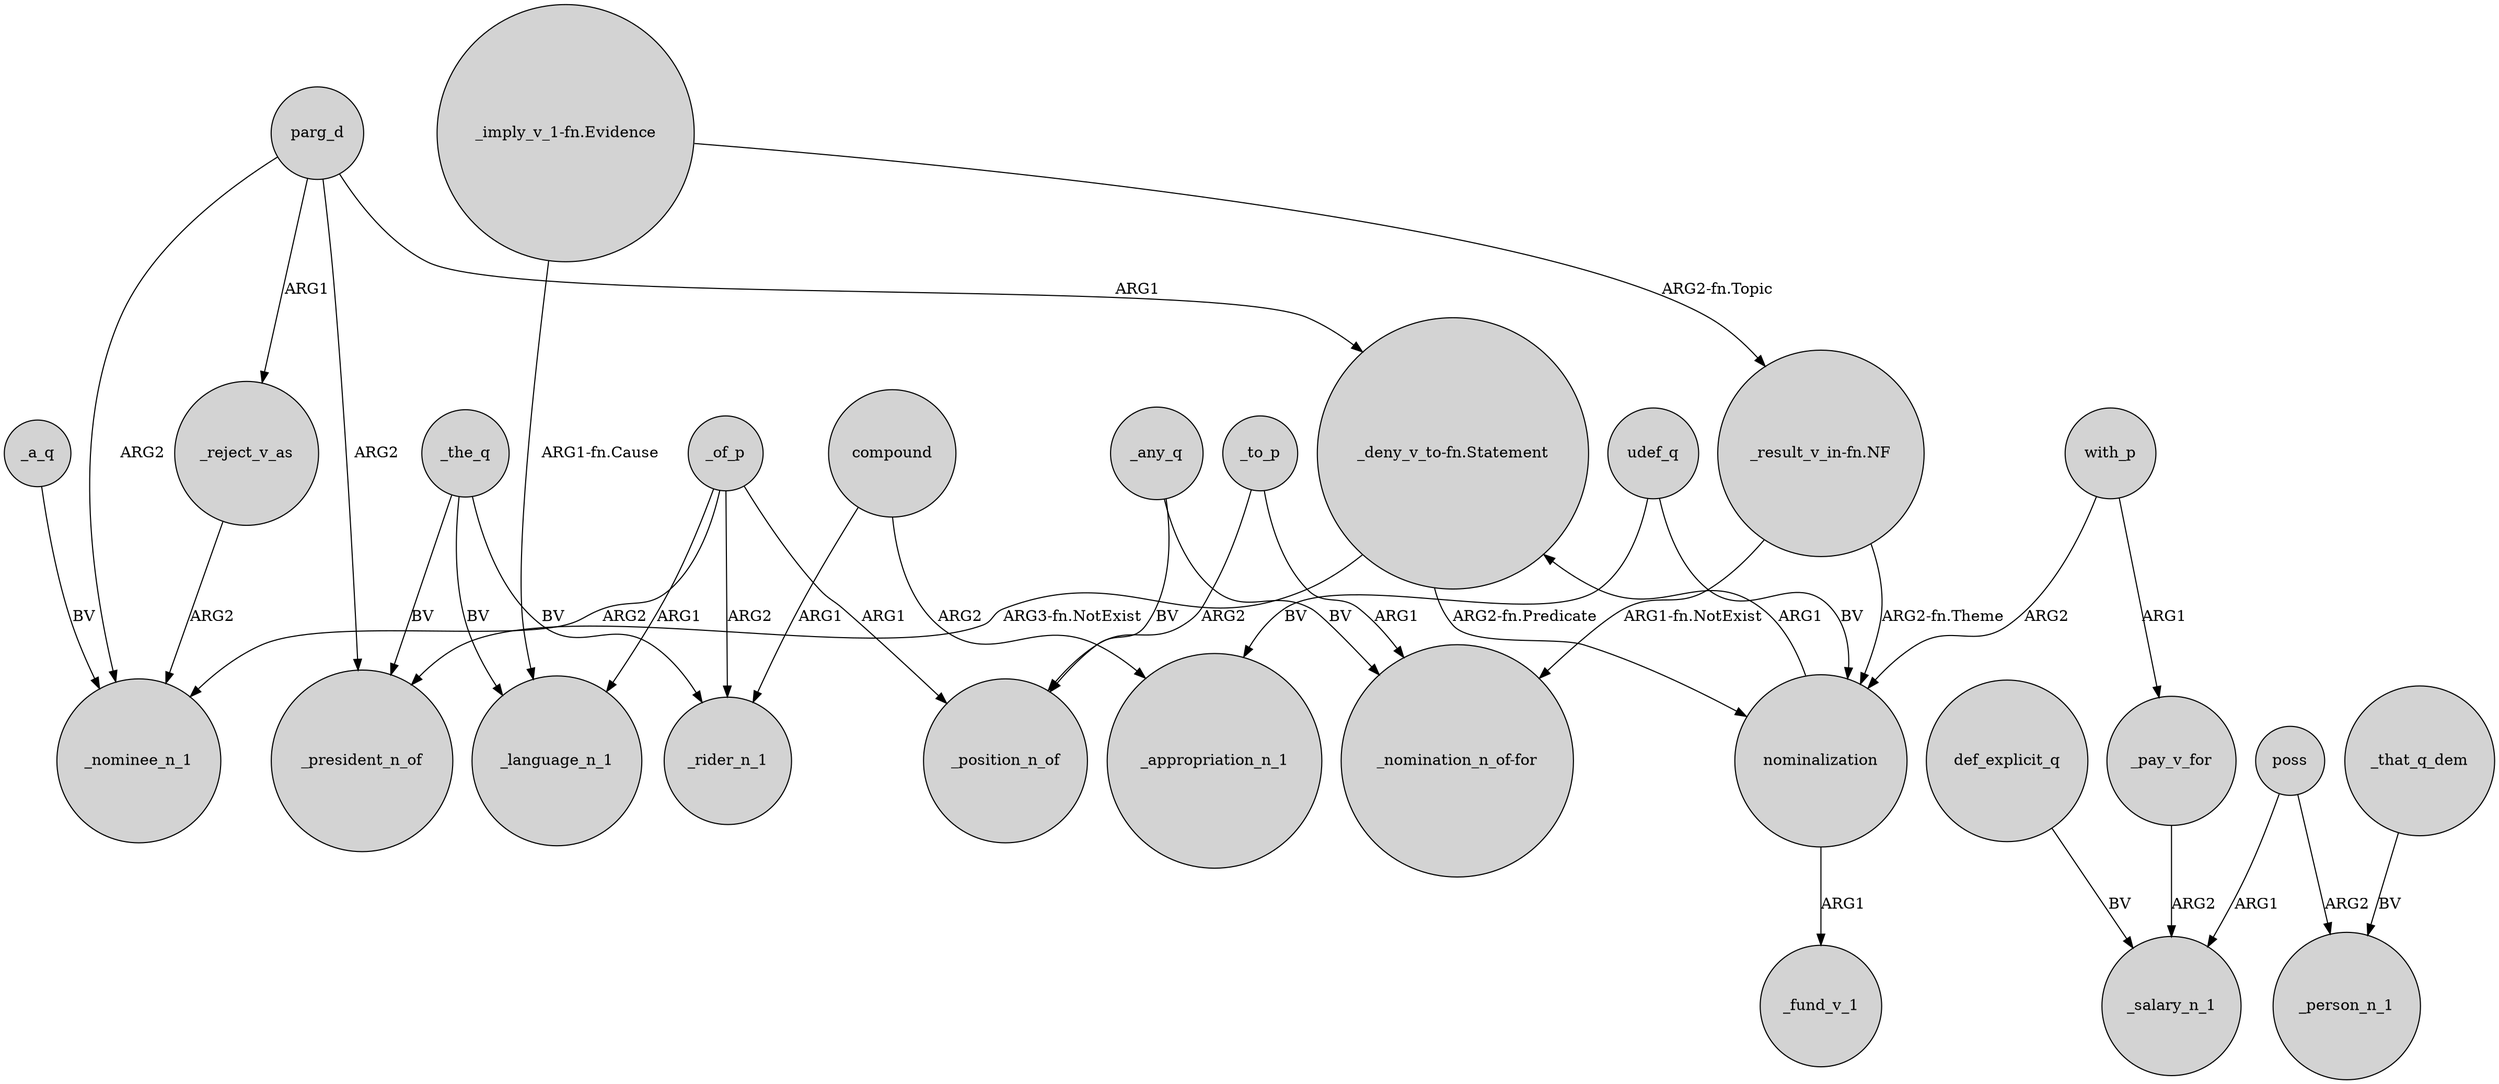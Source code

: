 digraph {
	node [shape=circle style=filled]
	_a_q -> _nominee_n_1 [label=BV]
	_reject_v_as -> _nominee_n_1 [label=ARG2]
	"_deny_v_to-fn.Statement" -> nominalization [label="ARG2-fn.Predicate"]
	parg_d -> "_deny_v_to-fn.Statement" [label=ARG1]
	compound -> _rider_n_1 [label=ARG1]
	nominalization -> _fund_v_1 [label=ARG1]
	parg_d -> _nominee_n_1 [label=ARG2]
	_that_q_dem -> _person_n_1 [label=BV]
	"_imply_v_1-fn.Evidence" -> "_result_v_in-fn.NF" [label="ARG2-fn.Topic"]
	udef_q -> _appropriation_n_1 [label=BV]
	nominalization -> "_deny_v_to-fn.Statement" [label=ARG1]
	_pay_v_for -> _salary_n_1 [label=ARG2]
	_any_q -> "_nomination_n_of-for" [label=BV]
	with_p -> _pay_v_for [label=ARG1]
	parg_d -> _reject_v_as [label=ARG1]
	"_result_v_in-fn.NF" -> nominalization [label="ARG2-fn.Theme"]
	poss -> _salary_n_1 [label=ARG1]
	_the_q -> _president_n_of [label=BV]
	_to_p -> "_nomination_n_of-for" [label=ARG1]
	udef_q -> nominalization [label=BV]
	parg_d -> _president_n_of [label=ARG2]
	_of_p -> _language_n_1 [label=ARG1]
	compound -> _appropriation_n_1 [label=ARG2]
	"_deny_v_to-fn.Statement" -> _president_n_of [label="ARG3-fn.NotExist"]
	poss -> _person_n_1 [label=ARG2]
	def_explicit_q -> _salary_n_1 [label=BV]
	_of_p -> _nominee_n_1 [label=ARG2]
	_to_p -> _position_n_of [label=ARG2]
	_the_q -> _language_n_1 [label=BV]
	_of_p -> _rider_n_1 [label=ARG2]
	"_imply_v_1-fn.Evidence" -> _language_n_1 [label="ARG1-fn.Cause"]
	_any_q -> _position_n_of [label=BV]
	"_result_v_in-fn.NF" -> "_nomination_n_of-for" [label="ARG1-fn.NotExist"]
	with_p -> nominalization [label=ARG2]
	_the_q -> _rider_n_1 [label=BV]
	_of_p -> _position_n_of [label=ARG1]
}
